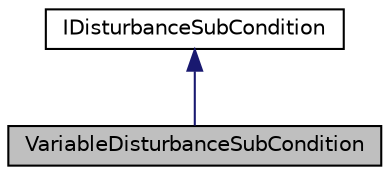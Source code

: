 digraph "VariableDisturbanceSubCondition"
{
 // LATEX_PDF_SIZE
  edge [fontname="Helvetica",fontsize="10",labelfontname="Helvetica",labelfontsize="10"];
  node [fontname="Helvetica",fontsize="10",shape=record];
  Node1 [label="VariableDisturbanceSubCondition",height=0.2,width=0.4,color="black", fillcolor="grey75", style="filled", fontcolor="black",tooltip=" "];
  Node2 -> Node1 [dir="back",color="midnightblue",fontsize="10",style="solid",fontname="Helvetica"];
  Node2 [label="IDisturbanceSubCondition",height=0.2,width=0.4,color="black", fillcolor="white", style="filled",URL="$classmoja_1_1modules_1_1cbm_1_1IDisturbanceSubCondition.html",tooltip=" "];
}
